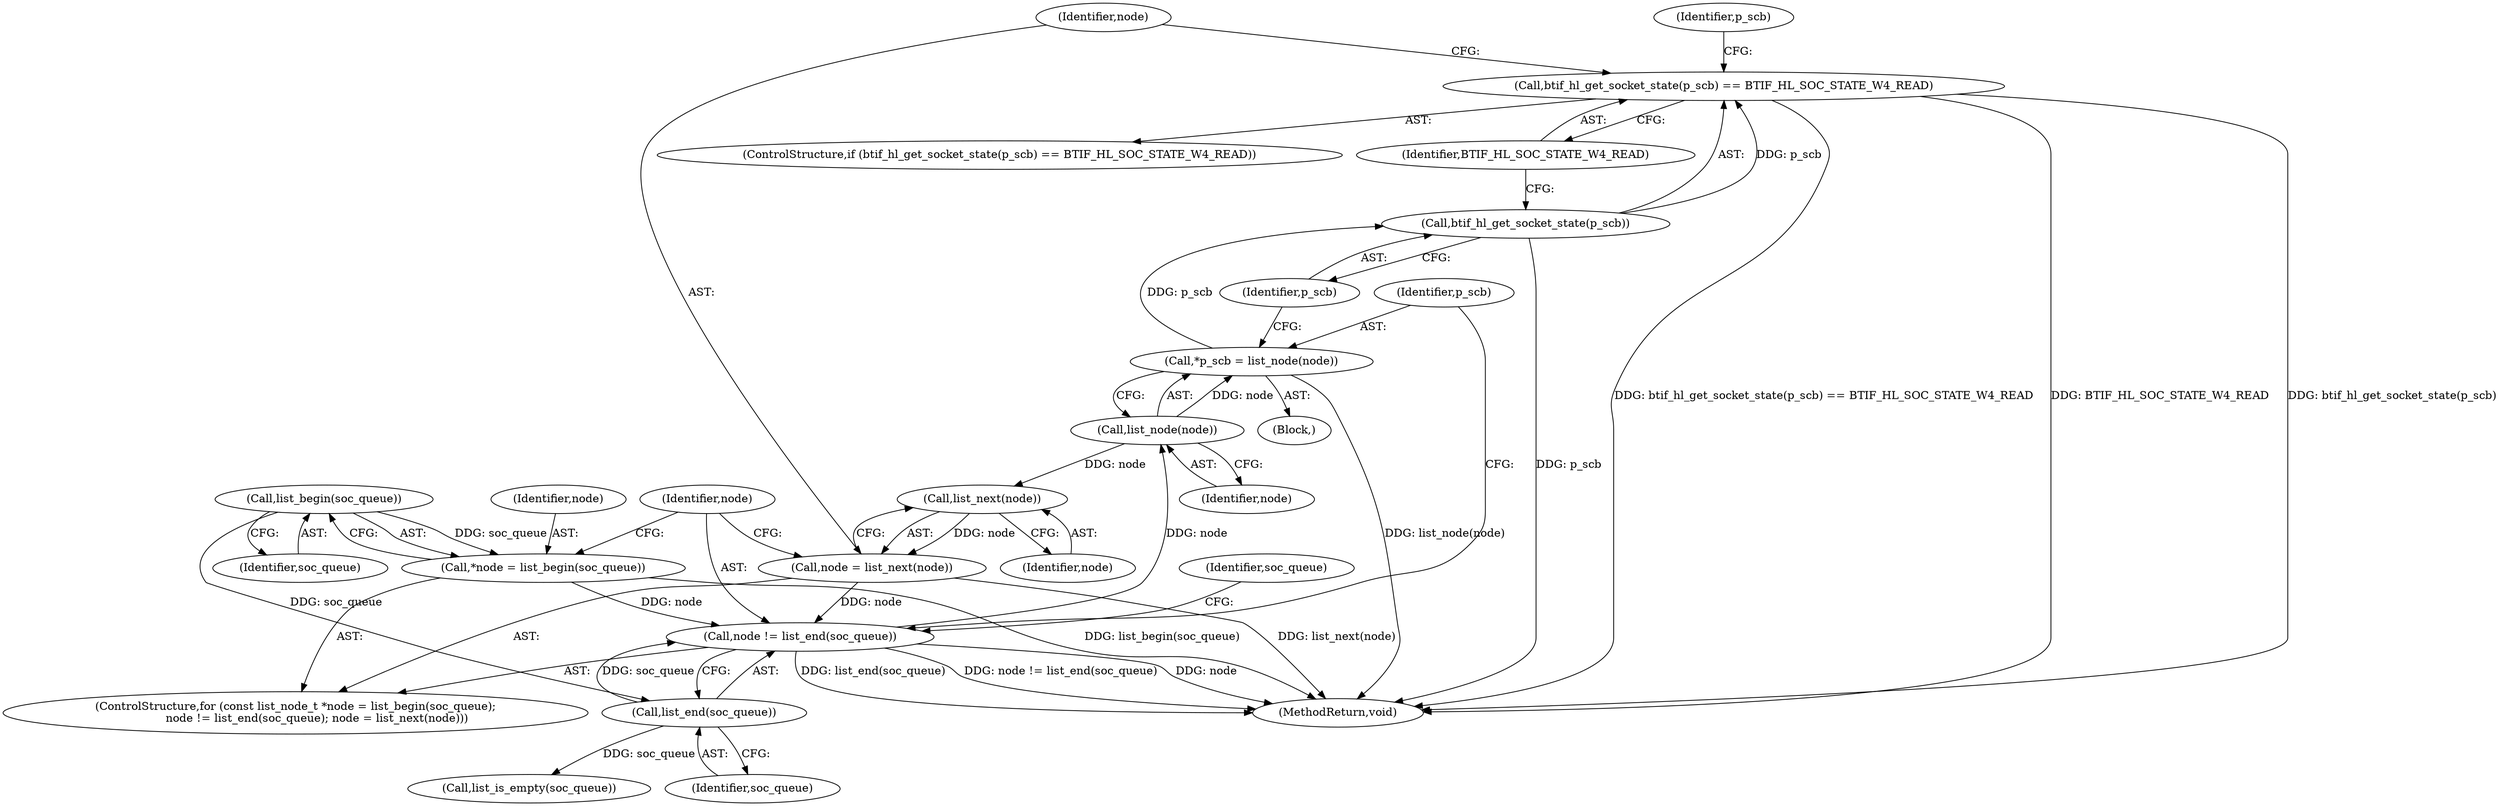 digraph "0_Android_472271b153c5dc53c28beac55480a8d8434b2d5c_18@API" {
"1000130" [label="(Call,btif_hl_get_socket_state(p_scb) == BTIF_HL_SOC_STATE_W4_READ)"];
"1000131" [label="(Call,btif_hl_get_socket_state(p_scb))"];
"1000125" [label="(Call,*p_scb = list_node(node))"];
"1000127" [label="(Call,list_node(node))"];
"1000115" [label="(Call,node != list_end(soc_queue))"];
"1000111" [label="(Call,*node = list_begin(soc_queue))"];
"1000113" [label="(Call,list_begin(soc_queue))"];
"1000119" [label="(Call,node = list_next(node))"];
"1000121" [label="(Call,list_next(node))"];
"1000117" [label="(Call,list_end(soc_queue))"];
"1000244" [label="(Call,list_is_empty(soc_queue))"];
"1000117" [label="(Call,list_end(soc_queue))"];
"1000119" [label="(Call,node = list_next(node))"];
"1000115" [label="(Call,node != list_end(soc_queue))"];
"1000123" [label="(Block,)"];
"1000118" [label="(Identifier,soc_queue)"];
"1000251" [label="(MethodReturn,void)"];
"1000129" [label="(ControlStructure,if (btif_hl_get_socket_state(p_scb) == BTIF_HL_SOC_STATE_W4_READ))"];
"1000113" [label="(Call,list_begin(soc_queue))"];
"1000111" [label="(Call,*node = list_begin(soc_queue))"];
"1000112" [label="(Identifier,node)"];
"1000131" [label="(Call,btif_hl_get_socket_state(p_scb))"];
"1000133" [label="(Identifier,BTIF_HL_SOC_STATE_W4_READ)"];
"1000122" [label="(Identifier,node)"];
"1000128" [label="(Identifier,node)"];
"1000126" [label="(Identifier,p_scb)"];
"1000125" [label="(Call,*p_scb = list_node(node))"];
"1000132" [label="(Identifier,p_scb)"];
"1000116" [label="(Identifier,node)"];
"1000139" [label="(Identifier,p_scb)"];
"1000120" [label="(Identifier,node)"];
"1000127" [label="(Call,list_node(node))"];
"1000114" [label="(Identifier,soc_queue)"];
"1000130" [label="(Call,btif_hl_get_socket_state(p_scb) == BTIF_HL_SOC_STATE_W4_READ)"];
"1000245" [label="(Identifier,soc_queue)"];
"1000121" [label="(Call,list_next(node))"];
"1000109" [label="(ControlStructure,for (const list_node_t *node = list_begin(soc_queue);\n            node != list_end(soc_queue); node = list_next(node)))"];
"1000130" -> "1000129"  [label="AST: "];
"1000130" -> "1000133"  [label="CFG: "];
"1000131" -> "1000130"  [label="AST: "];
"1000133" -> "1000130"  [label="AST: "];
"1000139" -> "1000130"  [label="CFG: "];
"1000120" -> "1000130"  [label="CFG: "];
"1000130" -> "1000251"  [label="DDG: btif_hl_get_socket_state(p_scb) == BTIF_HL_SOC_STATE_W4_READ"];
"1000130" -> "1000251"  [label="DDG: BTIF_HL_SOC_STATE_W4_READ"];
"1000130" -> "1000251"  [label="DDG: btif_hl_get_socket_state(p_scb)"];
"1000131" -> "1000130"  [label="DDG: p_scb"];
"1000131" -> "1000132"  [label="CFG: "];
"1000132" -> "1000131"  [label="AST: "];
"1000133" -> "1000131"  [label="CFG: "];
"1000131" -> "1000251"  [label="DDG: p_scb"];
"1000125" -> "1000131"  [label="DDG: p_scb"];
"1000125" -> "1000123"  [label="AST: "];
"1000125" -> "1000127"  [label="CFG: "];
"1000126" -> "1000125"  [label="AST: "];
"1000127" -> "1000125"  [label="AST: "];
"1000132" -> "1000125"  [label="CFG: "];
"1000125" -> "1000251"  [label="DDG: list_node(node)"];
"1000127" -> "1000125"  [label="DDG: node"];
"1000127" -> "1000128"  [label="CFG: "];
"1000128" -> "1000127"  [label="AST: "];
"1000127" -> "1000121"  [label="DDG: node"];
"1000115" -> "1000127"  [label="DDG: node"];
"1000115" -> "1000109"  [label="AST: "];
"1000115" -> "1000117"  [label="CFG: "];
"1000116" -> "1000115"  [label="AST: "];
"1000117" -> "1000115"  [label="AST: "];
"1000126" -> "1000115"  [label="CFG: "];
"1000245" -> "1000115"  [label="CFG: "];
"1000115" -> "1000251"  [label="DDG: list_end(soc_queue)"];
"1000115" -> "1000251"  [label="DDG: node != list_end(soc_queue)"];
"1000115" -> "1000251"  [label="DDG: node"];
"1000111" -> "1000115"  [label="DDG: node"];
"1000119" -> "1000115"  [label="DDG: node"];
"1000117" -> "1000115"  [label="DDG: soc_queue"];
"1000111" -> "1000109"  [label="AST: "];
"1000111" -> "1000113"  [label="CFG: "];
"1000112" -> "1000111"  [label="AST: "];
"1000113" -> "1000111"  [label="AST: "];
"1000116" -> "1000111"  [label="CFG: "];
"1000111" -> "1000251"  [label="DDG: list_begin(soc_queue)"];
"1000113" -> "1000111"  [label="DDG: soc_queue"];
"1000113" -> "1000114"  [label="CFG: "];
"1000114" -> "1000113"  [label="AST: "];
"1000113" -> "1000117"  [label="DDG: soc_queue"];
"1000119" -> "1000109"  [label="AST: "];
"1000119" -> "1000121"  [label="CFG: "];
"1000120" -> "1000119"  [label="AST: "];
"1000121" -> "1000119"  [label="AST: "];
"1000116" -> "1000119"  [label="CFG: "];
"1000119" -> "1000251"  [label="DDG: list_next(node)"];
"1000121" -> "1000119"  [label="DDG: node"];
"1000121" -> "1000122"  [label="CFG: "];
"1000122" -> "1000121"  [label="AST: "];
"1000117" -> "1000118"  [label="CFG: "];
"1000118" -> "1000117"  [label="AST: "];
"1000117" -> "1000244"  [label="DDG: soc_queue"];
}
